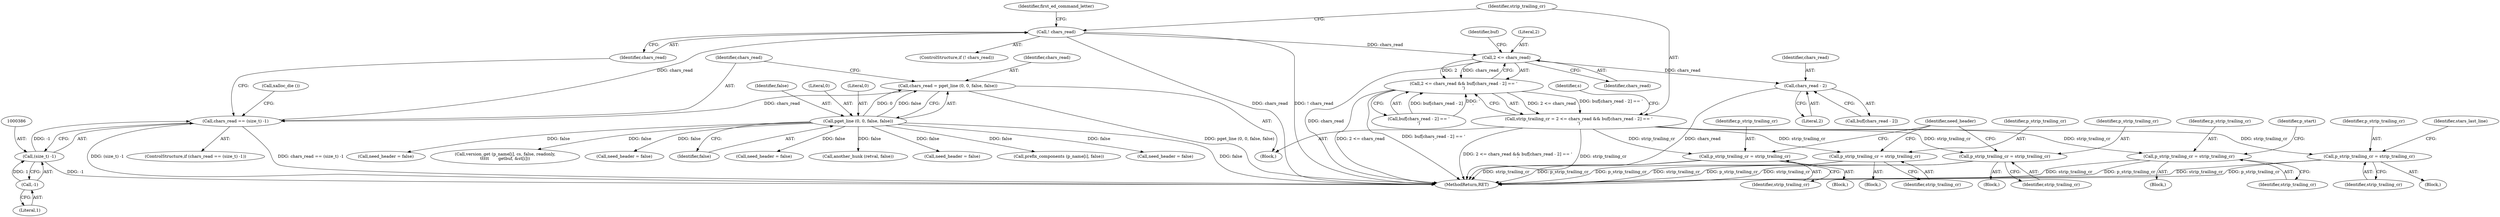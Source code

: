 digraph "0_savannah_f290f48a621867084884bfff87f8093c15195e6a@API" {
"1000427" [label="(Call,2 <= chars_read)"];
"1000391" [label="(Call,! chars_read)"];
"1000383" [label="(Call,chars_read == (size_t) -1)"];
"1000375" [label="(Call,chars_read = pget_line (0, 0, false, false))"];
"1000377" [label="(Call,pget_line (0, 0, false, false))"];
"1000385" [label="(Call,(size_t) -1)"];
"1000387" [label="(Call,-1)"];
"1000426" [label="(Call,2 <= chars_read && buf[chars_read - 2] == '\r')"];
"1000424" [label="(Call,strip_trailing_cr = 2 <= chars_read && buf[chars_read - 2] == '\r')"];
"1000575" [label="(Call,p_strip_trailing_cr = strip_trailing_cr)"];
"1000634" [label="(Call,p_strip_trailing_cr = strip_trailing_cr)"];
"1000660" [label="(Call,p_strip_trailing_cr = strip_trailing_cr)"];
"1001204" [label="(Call,p_strip_trailing_cr = strip_trailing_cr)"];
"1001496" [label="(Call,p_strip_trailing_cr = strip_trailing_cr)"];
"1000433" [label="(Call,chars_read - 2)"];
"1002164" [label="(MethodReturn,RET)"];
"1000604" [label="(Call,need_header = false)"];
"1000388" [label="(Literal,1)"];
"1000424" [label="(Call,strip_trailing_cr = 2 <= chars_read && buf[chars_read - 2] == '\r')"];
"1000385" [label="(Call,(size_t) -1)"];
"1001899" [label="(Call,version_get (p_name[i], cs, false, readonly,\n\t\t\t\t\t       getbuf, &st[i]))"];
"1000660" [label="(Call,p_strip_trailing_cr = strip_trailing_cr)"];
"1000389" [label="(Call,xalloc_die ())"];
"1000562" [label="(Block,)"];
"1001208" [label="(Identifier,need_header)"];
"1000426" [label="(Call,2 <= chars_read && buf[chars_read - 2] == '\r')"];
"1000661" [label="(Identifier,p_strip_trailing_cr)"];
"1000581" [label="(Identifier,stars_last_line)"];
"1000631" [label="(Call,need_header = false)"];
"1000381" [label="(Identifier,false)"];
"1000636" [label="(Identifier,strip_trailing_cr)"];
"1000634" [label="(Call,p_strip_trailing_cr = strip_trailing_cr)"];
"1001206" [label="(Identifier,strip_trailing_cr)"];
"1001458" [label="(Block,)"];
"1000432" [label="(Identifier,buf)"];
"1001497" [label="(Identifier,p_strip_trailing_cr)"];
"1000387" [label="(Call,-1)"];
"1001498" [label="(Identifier,strip_trailing_cr)"];
"1001204" [label="(Call,p_strip_trailing_cr = strip_trailing_cr)"];
"1000613" [label="(Block,)"];
"1000392" [label="(Identifier,chars_read)"];
"1000379" [label="(Literal,0)"];
"1000431" [label="(Call,buf[chars_read - 2])"];
"1000395" [label="(Identifier,first_ed_command_letter)"];
"1000435" [label="(Literal,2)"];
"1000662" [label="(Identifier,strip_trailing_cr)"];
"1000427" [label="(Call,2 <= chars_read)"];
"1000434" [label="(Identifier,chars_read)"];
"1000576" [label="(Identifier,p_strip_trailing_cr)"];
"1000852" [label="(Call,need_header = false)"];
"1000380" [label="(Identifier,false)"];
"1000390" [label="(ControlStructure,if (! chars_read))"];
"1000346" [label="(Block,)"];
"1001496" [label="(Call,p_strip_trailing_cr = strip_trailing_cr)"];
"1001158" [label="(Block,)"];
"1000433" [label="(Call,chars_read - 2)"];
"1000384" [label="(Identifier,chars_read)"];
"1000382" [label="(ControlStructure,if (chars_read == (size_t) -1))"];
"1000378" [label="(Literal,0)"];
"1000429" [label="(Identifier,chars_read)"];
"1000575" [label="(Call,p_strip_trailing_cr = strip_trailing_cr)"];
"1000391" [label="(Call,! chars_read)"];
"1000383" [label="(Call,chars_read == (size_t) -1)"];
"1000376" [label="(Identifier,chars_read)"];
"1000430" [label="(Call,buf[chars_read - 2] == '\r')"];
"1000428" [label="(Literal,2)"];
"1000375" [label="(Call,chars_read = pget_line (0, 0, false, false))"];
"1000425" [label="(Identifier,strip_trailing_cr)"];
"1001536" [label="(Call,another_hunk (retval, false))"];
"1001181" [label="(Call,need_header = false)"];
"1000377" [label="(Call,pget_line (0, 0, false, false))"];
"1002018" [label="(Call,prefix_components (p_name[i], false))"];
"1001205" [label="(Identifier,p_strip_trailing_cr)"];
"1001500" [label="(Identifier,p_start)"];
"1000657" [label="(Call,need_header = false)"];
"1000643" [label="(Block,)"];
"1000635" [label="(Identifier,p_strip_trailing_cr)"];
"1000439" [label="(Identifier,s)"];
"1000577" [label="(Identifier,strip_trailing_cr)"];
"1000427" -> "1000426"  [label="AST: "];
"1000427" -> "1000429"  [label="CFG: "];
"1000428" -> "1000427"  [label="AST: "];
"1000429" -> "1000427"  [label="AST: "];
"1000432" -> "1000427"  [label="CFG: "];
"1000426" -> "1000427"  [label="CFG: "];
"1000427" -> "1002164"  [label="DDG: chars_read"];
"1000427" -> "1000426"  [label="DDG: 2"];
"1000427" -> "1000426"  [label="DDG: chars_read"];
"1000391" -> "1000427"  [label="DDG: chars_read"];
"1000427" -> "1000433"  [label="DDG: chars_read"];
"1000391" -> "1000390"  [label="AST: "];
"1000391" -> "1000392"  [label="CFG: "];
"1000392" -> "1000391"  [label="AST: "];
"1000395" -> "1000391"  [label="CFG: "];
"1000425" -> "1000391"  [label="CFG: "];
"1000391" -> "1002164"  [label="DDG: chars_read"];
"1000391" -> "1002164"  [label="DDG: ! chars_read"];
"1000383" -> "1000391"  [label="DDG: chars_read"];
"1000383" -> "1000382"  [label="AST: "];
"1000383" -> "1000385"  [label="CFG: "];
"1000384" -> "1000383"  [label="AST: "];
"1000385" -> "1000383"  [label="AST: "];
"1000389" -> "1000383"  [label="CFG: "];
"1000392" -> "1000383"  [label="CFG: "];
"1000383" -> "1002164"  [label="DDG: chars_read == (size_t) -1"];
"1000383" -> "1002164"  [label="DDG: (size_t) -1"];
"1000375" -> "1000383"  [label="DDG: chars_read"];
"1000385" -> "1000383"  [label="DDG: -1"];
"1000375" -> "1000346"  [label="AST: "];
"1000375" -> "1000377"  [label="CFG: "];
"1000376" -> "1000375"  [label="AST: "];
"1000377" -> "1000375"  [label="AST: "];
"1000384" -> "1000375"  [label="CFG: "];
"1000375" -> "1002164"  [label="DDG: pget_line (0, 0, false, false)"];
"1000377" -> "1000375"  [label="DDG: 0"];
"1000377" -> "1000375"  [label="DDG: false"];
"1000377" -> "1000381"  [label="CFG: "];
"1000378" -> "1000377"  [label="AST: "];
"1000379" -> "1000377"  [label="AST: "];
"1000380" -> "1000377"  [label="AST: "];
"1000381" -> "1000377"  [label="AST: "];
"1000377" -> "1002164"  [label="DDG: false"];
"1000377" -> "1000604"  [label="DDG: false"];
"1000377" -> "1000631"  [label="DDG: false"];
"1000377" -> "1000657"  [label="DDG: false"];
"1000377" -> "1000852"  [label="DDG: false"];
"1000377" -> "1001181"  [label="DDG: false"];
"1000377" -> "1001536"  [label="DDG: false"];
"1000377" -> "1001899"  [label="DDG: false"];
"1000377" -> "1002018"  [label="DDG: false"];
"1000385" -> "1000387"  [label="CFG: "];
"1000386" -> "1000385"  [label="AST: "];
"1000387" -> "1000385"  [label="AST: "];
"1000385" -> "1002164"  [label="DDG: -1"];
"1000387" -> "1000385"  [label="DDG: 1"];
"1000387" -> "1000388"  [label="CFG: "];
"1000388" -> "1000387"  [label="AST: "];
"1000426" -> "1000424"  [label="AST: "];
"1000426" -> "1000430"  [label="CFG: "];
"1000430" -> "1000426"  [label="AST: "];
"1000424" -> "1000426"  [label="CFG: "];
"1000426" -> "1002164"  [label="DDG: 2 <= chars_read"];
"1000426" -> "1002164"  [label="DDG: buf[chars_read - 2] == '\r'"];
"1000426" -> "1000424"  [label="DDG: 2 <= chars_read"];
"1000426" -> "1000424"  [label="DDG: buf[chars_read - 2] == '\r'"];
"1000430" -> "1000426"  [label="DDG: buf[chars_read - 2]"];
"1000430" -> "1000426"  [label="DDG: '\r'"];
"1000424" -> "1000346"  [label="AST: "];
"1000425" -> "1000424"  [label="AST: "];
"1000439" -> "1000424"  [label="CFG: "];
"1000424" -> "1002164"  [label="DDG: 2 <= chars_read && buf[chars_read - 2] == '\r'"];
"1000424" -> "1002164"  [label="DDG: strip_trailing_cr"];
"1000424" -> "1000575"  [label="DDG: strip_trailing_cr"];
"1000424" -> "1000634"  [label="DDG: strip_trailing_cr"];
"1000424" -> "1000660"  [label="DDG: strip_trailing_cr"];
"1000424" -> "1001204"  [label="DDG: strip_trailing_cr"];
"1000424" -> "1001496"  [label="DDG: strip_trailing_cr"];
"1000575" -> "1000562"  [label="AST: "];
"1000575" -> "1000577"  [label="CFG: "];
"1000576" -> "1000575"  [label="AST: "];
"1000577" -> "1000575"  [label="AST: "];
"1000581" -> "1000575"  [label="CFG: "];
"1000575" -> "1002164"  [label="DDG: strip_trailing_cr"];
"1000575" -> "1002164"  [label="DDG: p_strip_trailing_cr"];
"1000634" -> "1000613"  [label="AST: "];
"1000634" -> "1000636"  [label="CFG: "];
"1000635" -> "1000634"  [label="AST: "];
"1000636" -> "1000634"  [label="AST: "];
"1001208" -> "1000634"  [label="CFG: "];
"1000634" -> "1002164"  [label="DDG: p_strip_trailing_cr"];
"1000634" -> "1002164"  [label="DDG: strip_trailing_cr"];
"1000660" -> "1000643"  [label="AST: "];
"1000660" -> "1000662"  [label="CFG: "];
"1000661" -> "1000660"  [label="AST: "];
"1000662" -> "1000660"  [label="AST: "];
"1001208" -> "1000660"  [label="CFG: "];
"1000660" -> "1002164"  [label="DDG: p_strip_trailing_cr"];
"1000660" -> "1002164"  [label="DDG: strip_trailing_cr"];
"1001204" -> "1001158"  [label="AST: "];
"1001204" -> "1001206"  [label="CFG: "];
"1001205" -> "1001204"  [label="AST: "];
"1001206" -> "1001204"  [label="AST: "];
"1001208" -> "1001204"  [label="CFG: "];
"1001204" -> "1002164"  [label="DDG: p_strip_trailing_cr"];
"1001204" -> "1002164"  [label="DDG: strip_trailing_cr"];
"1001496" -> "1001458"  [label="AST: "];
"1001496" -> "1001498"  [label="CFG: "];
"1001497" -> "1001496"  [label="AST: "];
"1001498" -> "1001496"  [label="AST: "];
"1001500" -> "1001496"  [label="CFG: "];
"1001496" -> "1002164"  [label="DDG: p_strip_trailing_cr"];
"1001496" -> "1002164"  [label="DDG: strip_trailing_cr"];
"1000433" -> "1000431"  [label="AST: "];
"1000433" -> "1000435"  [label="CFG: "];
"1000434" -> "1000433"  [label="AST: "];
"1000435" -> "1000433"  [label="AST: "];
"1000431" -> "1000433"  [label="CFG: "];
"1000433" -> "1002164"  [label="DDG: chars_read"];
}
